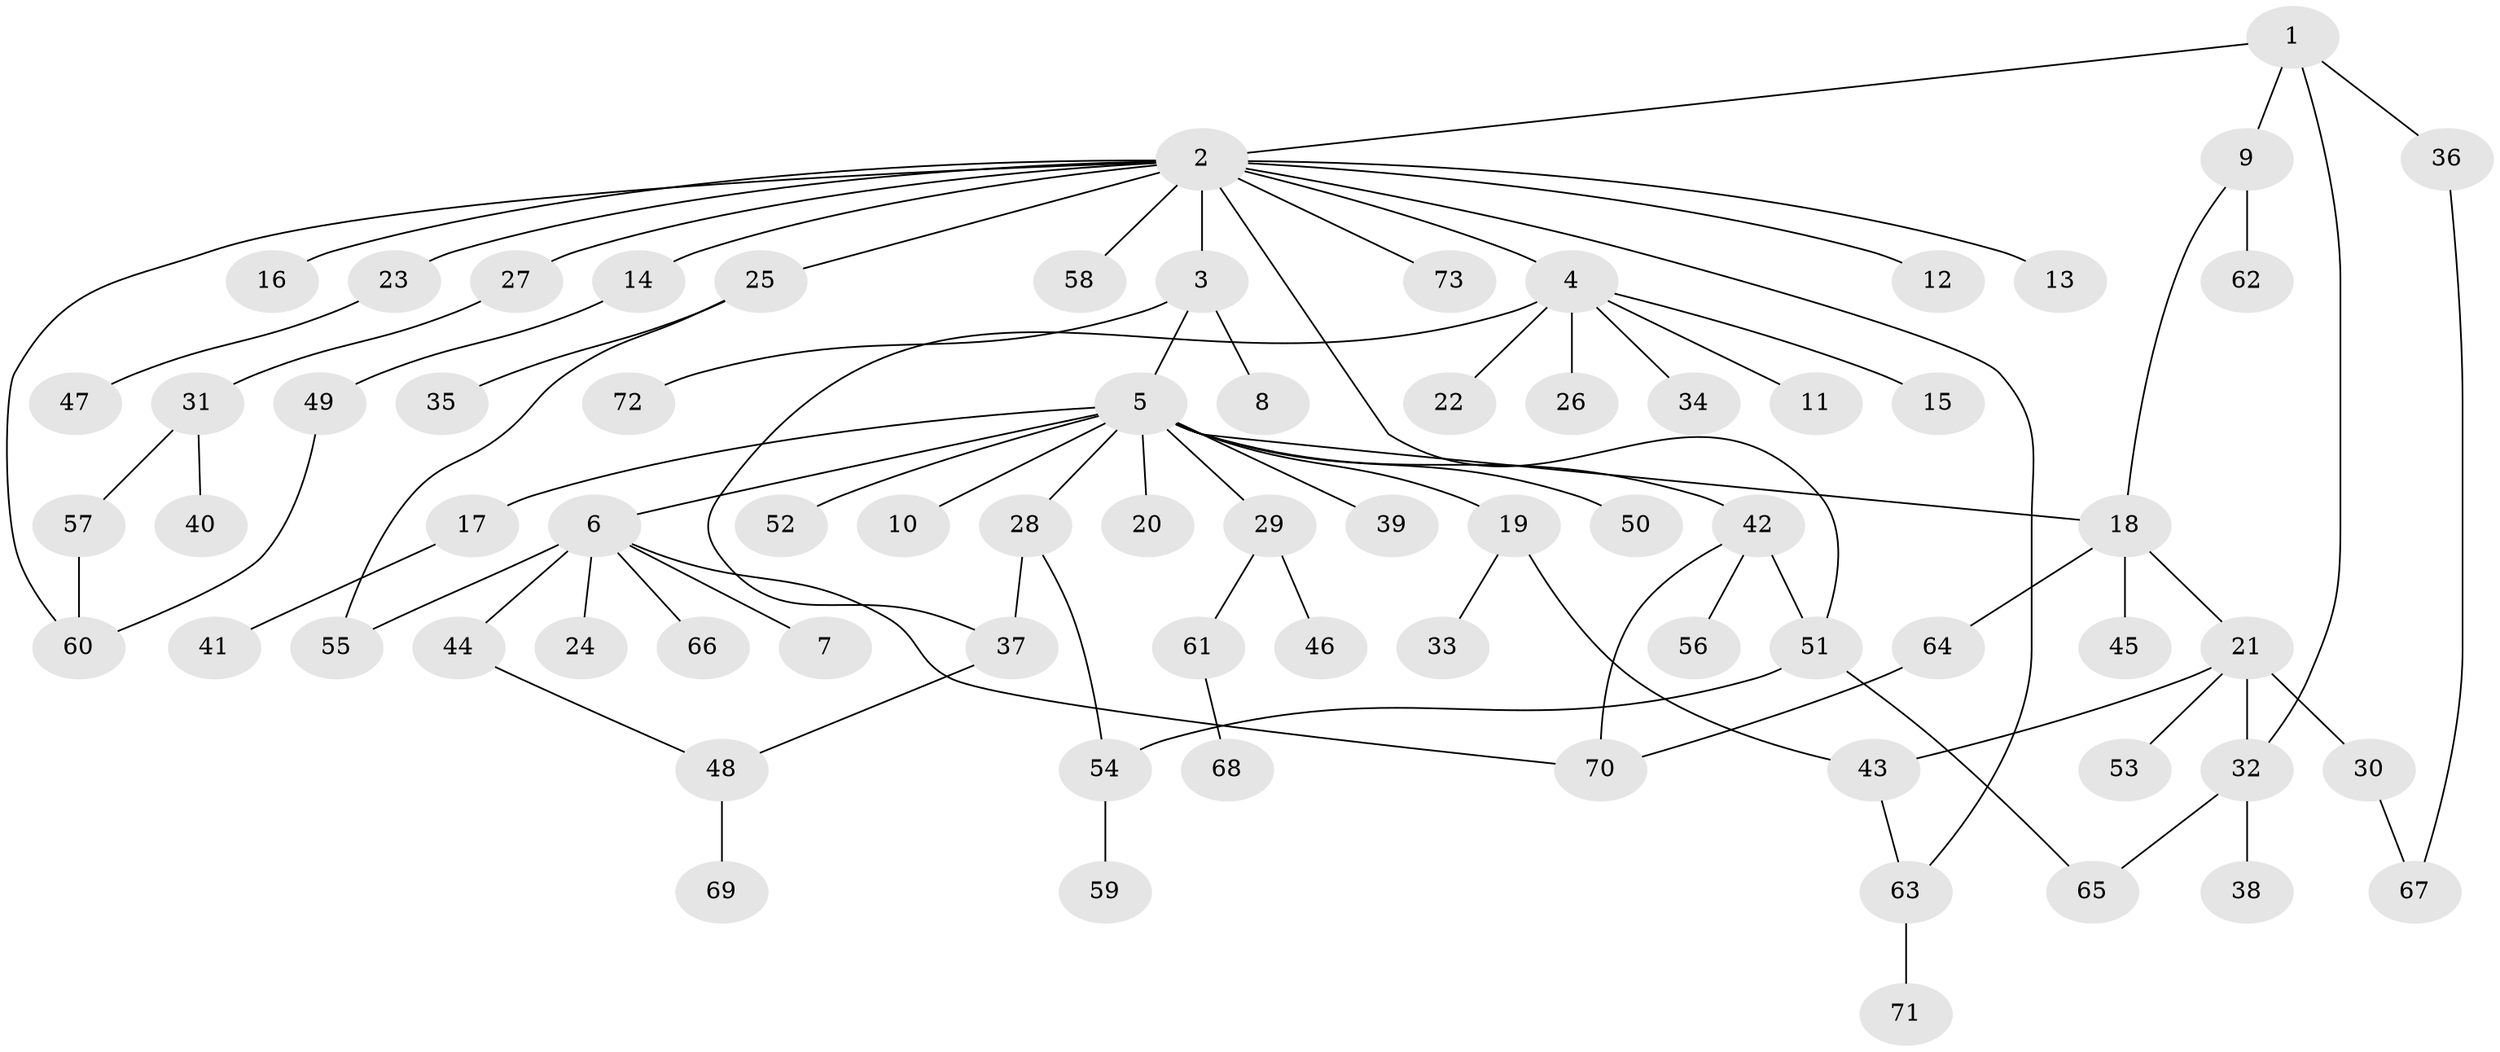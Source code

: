 // coarse degree distribution, {1: 0.75, 2: 0.08333333333333333, 7: 0.027777777777777776, 12: 0.027777777777777776, 4: 0.027777777777777776, 5: 0.05555555555555555, 14: 0.027777777777777776}
// Generated by graph-tools (version 1.1) at 2025/51/03/04/25 21:51:04]
// undirected, 73 vertices, 87 edges
graph export_dot {
graph [start="1"]
  node [color=gray90,style=filled];
  1;
  2;
  3;
  4;
  5;
  6;
  7;
  8;
  9;
  10;
  11;
  12;
  13;
  14;
  15;
  16;
  17;
  18;
  19;
  20;
  21;
  22;
  23;
  24;
  25;
  26;
  27;
  28;
  29;
  30;
  31;
  32;
  33;
  34;
  35;
  36;
  37;
  38;
  39;
  40;
  41;
  42;
  43;
  44;
  45;
  46;
  47;
  48;
  49;
  50;
  51;
  52;
  53;
  54;
  55;
  56;
  57;
  58;
  59;
  60;
  61;
  62;
  63;
  64;
  65;
  66;
  67;
  68;
  69;
  70;
  71;
  72;
  73;
  1 -- 2;
  1 -- 9;
  1 -- 32;
  1 -- 36;
  2 -- 3;
  2 -- 4;
  2 -- 12;
  2 -- 13;
  2 -- 14;
  2 -- 16;
  2 -- 23;
  2 -- 25;
  2 -- 27;
  2 -- 51;
  2 -- 58;
  2 -- 60;
  2 -- 63;
  2 -- 73;
  3 -- 5;
  3 -- 8;
  3 -- 72;
  4 -- 11;
  4 -- 15;
  4 -- 22;
  4 -- 26;
  4 -- 34;
  4 -- 37;
  5 -- 6;
  5 -- 10;
  5 -- 17;
  5 -- 18;
  5 -- 19;
  5 -- 20;
  5 -- 28;
  5 -- 29;
  5 -- 39;
  5 -- 42;
  5 -- 50;
  5 -- 52;
  6 -- 7;
  6 -- 24;
  6 -- 44;
  6 -- 55;
  6 -- 66;
  6 -- 70;
  9 -- 18;
  9 -- 62;
  14 -- 49;
  17 -- 41;
  18 -- 21;
  18 -- 45;
  18 -- 64;
  19 -- 33;
  19 -- 43;
  21 -- 30;
  21 -- 32;
  21 -- 43;
  21 -- 53;
  23 -- 47;
  25 -- 35;
  25 -- 55;
  27 -- 31;
  28 -- 37;
  28 -- 54;
  29 -- 46;
  29 -- 61;
  30 -- 67;
  31 -- 40;
  31 -- 57;
  32 -- 38;
  32 -- 65;
  36 -- 67;
  37 -- 48;
  42 -- 51;
  42 -- 56;
  42 -- 70;
  43 -- 63;
  44 -- 48;
  48 -- 69;
  49 -- 60;
  51 -- 54;
  51 -- 65;
  54 -- 59;
  57 -- 60;
  61 -- 68;
  63 -- 71;
  64 -- 70;
}
